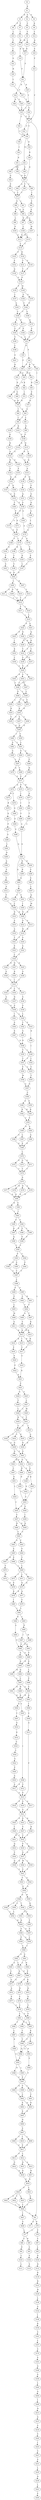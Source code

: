 strict digraph  {
	S0 -> S1 [ label = K ];
	S1 -> S2 [ label = A ];
	S1 -> S3 [ label = D ];
	S1 -> S4 [ label = S ];
	S2 -> S5 [ label = V ];
	S3 -> S6 [ label = F ];
	S3 -> S7 [ label = Y ];
	S4 -> S8 [ label = K ];
	S5 -> S9 [ label = V ];
	S6 -> S10 [ label = L ];
	S7 -> S11 [ label = I ];
	S8 -> S12 [ label = Y ];
	S9 -> S13 [ label = W ];
	S9 -> S14 [ label = L ];
	S10 -> S15 [ label = Y ];
	S11 -> S13 [ label = W ];
	S12 -> S16 [ label = N ];
	S13 -> S17 [ label = D ];
	S13 -> S18 [ label = E ];
	S14 -> S17 [ label = D ];
	S15 -> S19 [ label = I ];
	S16 -> S20 [ label = S ];
	S17 -> S21 [ label = F ];
	S18 -> S21 [ label = F ];
	S19 -> S22 [ label = G ];
	S20 -> S23 [ label = F ];
	S21 -> S24 [ label = R ];
	S21 -> S25 [ label = K ];
	S22 -> S26 [ label = H ];
	S23 -> S27 [ label = F ];
	S24 -> S28 [ label = N ];
	S24 -> S29 [ label = V ];
	S25 -> S30 [ label = Y ];
	S26 -> S31 [ label = L ];
	S27 -> S32 [ label = P ];
	S27 -> S33 [ label = L ];
	S27 -> S34 [ label = V ];
	S28 -> S35 [ label = L ];
	S29 -> S35 [ label = L ];
	S30 -> S36 [ label = V ];
	S30 -> S35 [ label = L ];
	S31 -> S37 [ label = F ];
	S32 -> S38 [ label = R ];
	S33 -> S39 [ label = D ];
	S33 -> S40 [ label = F ];
	S34 -> S41 [ label = R ];
	S34 -> S42 [ label = Q ];
	S35 -> S43 [ label = L ];
	S35 -> S27 [ label = F ];
	S36 -> S27 [ label = F ];
	S37 -> S30 [ label = Y ];
	S38 -> S44 [ label = I ];
	S39 -> S45 [ label = P ];
	S40 -> S45 [ label = P ];
	S40 -> S46 [ label = A ];
	S40 -> S47 [ label = D ];
	S41 -> S48 [ label = D ];
	S41 -> S49 [ label = S ];
	S42 -> S50 [ label = R ];
	S43 -> S34 [ label = V ];
	S44 -> S51 [ label = K ];
	S45 -> S52 [ label = R ];
	S45 -> S53 [ label = S ];
	S46 -> S54 [ label = I ];
	S47 -> S55 [ label = D ];
	S48 -> S56 [ label = G ];
	S49 -> S57 [ label = N ];
	S50 -> S57 [ label = N ];
	S51 -> S58 [ label = N ];
	S52 -> S59 [ label = H ];
	S53 -> S60 [ label = D ];
	S54 -> S61 [ label = L ];
	S55 -> S62 [ label = K ];
	S55 -> S60 [ label = D ];
	S56 -> S63 [ label = P ];
	S57 -> S64 [ label = A ];
	S57 -> S65 [ label = T ];
	S57 -> S66 [ label = C ];
	S58 -> S57 [ label = N ];
	S59 -> S67 [ label = P ];
	S60 -> S68 [ label = K ];
	S60 -> S69 [ label = V ];
	S61 -> S70 [ label = D ];
	S61 -> S71 [ label = G ];
	S62 -> S72 [ label = I ];
	S63 -> S73 [ label = T ];
	S64 -> S73 [ label = T ];
	S65 -> S73 [ label = T ];
	S66 -> S74 [ label = I ];
	S67 -> S75 [ label = K ];
	S68 -> S76 [ label = R ];
	S69 -> S76 [ label = R ];
	S70 -> S77 [ label = L ];
	S70 -> S78 [ label = F ];
	S72 -> S76 [ label = R ];
	S73 -> S80 [ label = S ];
	S73 -> S81 [ label = L ];
	S74 -> S82 [ label = V ];
	S75 -> S83 [ label = A ];
	S76 -> S84 [ label = I ];
	S76 -> S83 [ label = A ];
	S77 -> S85 [ label = R ];
	S77 -> S86 [ label = C ];
	S78 -> S87 [ label = Y ];
	S80 -> S88 [ label = D ];
	S80 -> S89 [ label = G ];
	S81 -> S89 [ label = G ];
	S82 -> S90 [ label = E ];
	S83 -> S91 [ label = L ];
	S83 -> S92 [ label = I ];
	S84 -> S92 [ label = I ];
	S85 -> S93 [ label = C ];
	S86 -> S94 [ label = P ];
	S87 -> S95 [ label = L ];
	S88 -> S96 [ label = L ];
	S89 -> S97 [ label = N ];
	S89 -> S98 [ label = A ];
	S90 -> S97 [ label = N ];
	S91 -> S99 [ label = E ];
	S92 -> S100 [ label = T ];
	S92 -> S101 [ label = K ];
	S93 -> S102 [ label = S ];
	S94 -> S103 [ label = L ];
	S95 -> S104 [ label = D ];
	S96 -> S105 [ label = P ];
	S97 -> S106 [ label = L ];
	S98 -> S107 [ label = M ];
	S99 -> S108 [ label = F ];
	S100 -> S109 [ label = E ];
	S101 -> S108 [ label = F ];
	S102 -> S110 [ label = S ];
	S103 -> S111 [ label = L ];
	S104 -> S112 [ label = N ];
	S105 -> S113 [ label = E ];
	S106 -> S114 [ label = L ];
	S106 -> S113 [ label = E ];
	S107 -> S113 [ label = E ];
	S108 -> S115 [ label = H ];
	S108 -> S116 [ label = K ];
	S109 -> S117 [ label = R ];
	S112 -> S118 [ label = R ];
	S113 -> S119 [ label = L ];
	S114 -> S119 [ label = L ];
	S115 -> S120 [ label = L ];
	S115 -> S121 [ label = R ];
	S116 -> S122 [ label = A ];
	S117 -> S122 [ label = A ];
	S118 -> S123 [ label = R ];
	S119 -> S124 [ label = H ];
	S119 -> S125 [ label = F ];
	S120 -> S126 [ label = Q ];
	S121 -> S126 [ label = Q ];
	S122 -> S127 [ label = R ];
	S122 -> S128 [ label = E ];
	S123 -> S129 [ label = H ];
	S124 -> S130 [ label = S ];
	S124 -> S131 [ label = T ];
	S125 -> S132 [ label = F ];
	S126 -> S133 [ label = A ];
	S127 -> S134 [ label = V ];
	S128 -> S135 [ label = F ];
	S129 -> S136 [ label = L ];
	S130 -> S137 [ label = T ];
	S131 -> S137 [ label = T ];
	S132 -> S138 [ label = Q ];
	S133 -> S139 [ label = P ];
	S133 -> S140 [ label = H ];
	S134 -> S141 [ label = Q ];
	S135 -> S141 [ label = Q ];
	S136 -> S142 [ label = A ];
	S137 -> S143 [ label = P ];
	S138 -> S143 [ label = P ];
	S139 -> S144 [ label = V ];
	S140 -> S145 [ label = P ];
	S141 -> S146 [ label = E ];
	S141 -> S147 [ label = T ];
	S142 -> S148 [ label = I ];
	S143 -> S149 [ label = W ];
	S143 -> S150 [ label = F ];
	S144 -> S151 [ label = Q ];
	S145 -> S152 [ label = G ];
	S146 -> S153 [ label = S ];
	S147 -> S153 [ label = S ];
	S148 -> S154 [ label = K ];
	S149 -> S155 [ label = S ];
	S149 -> S156 [ label = G ];
	S150 -> S157 [ label = I ];
	S151 -> S158 [ label = S ];
	S152 -> S159 [ label = Q ];
	S153 -> S158 [ label = S ];
	S153 -> S160 [ label = T ];
	S154 -> S161 [ label = V ];
	S155 -> S162 [ label = S ];
	S156 -> S162 [ label = S ];
	S157 -> S163 [ label = A ];
	S158 -> S164 [ label = G ];
	S158 -> S165 [ label = P ];
	S159 -> S166 [ label = A ];
	S160 -> S165 [ label = P ];
	S161 -> S167 [ label = L ];
	S162 -> S168 [ label = V ];
	S162 -> S169 [ label = C ];
	S163 -> S169 [ label = C ];
	S164 -> S170 [ label = A ];
	S165 -> S171 [ label = E ];
	S165 -> S172 [ label = S ];
	S166 -> S173 [ label = L ];
	S167 -> S174 [ label = C ];
	S168 -> S175 [ label = Q ];
	S169 -> S176 [ label = L ];
	S169 -> S177 [ label = E ];
	S170 -> S178 [ label = S ];
	S170 -> S179 [ label = I ];
	S171 -> S180 [ label = F ];
	S172 -> S180 [ label = F ];
	S173 -> S170 [ label = A ];
	S174 -> S181 [ label = S ];
	S175 -> S182 [ label = A ];
	S176 -> S183 [ label = C ];
	S177 -> S184 [ label = P ];
	S177 -> S183 [ label = C ];
	S178 -> S185 [ label = V ];
	S179 -> S186 [ label = R ];
	S179 -> S187 [ label = L ];
	S180 -> S179 [ label = I ];
	S180 -> S188 [ label = V ];
	S181 -> S189 [ label = G ];
	S182 -> S33 [ label = L ];
	S183 -> S190 [ label = V ];
	S183 -> S33 [ label = L ];
	S184 -> S33 [ label = L ];
	S185 -> S191 [ label = E ];
	S186 -> S192 [ label = Y ];
	S187 -> S193 [ label = K ];
	S188 -> S194 [ label = E ];
	S189 -> S195 [ label = S ];
	S190 -> S196 [ label = L ];
	S191 -> S197 [ label = L ];
	S192 -> S198 [ label = V ];
	S193 -> S197 [ label = L ];
	S194 -> S199 [ label = V ];
	S195 -> S200 [ label = L ];
	S196 -> S201 [ label = S ];
	S197 -> S202 [ label = D ];
	S198 -> S202 [ label = D ];
	S199 -> S203 [ label = S ];
	S200 -> S204 [ label = G ];
	S201 -> S205 [ label = K ];
	S202 -> S206 [ label = L ];
	S202 -> S207 [ label = H ];
	S203 -> S202 [ label = D ];
	S204 -> S208 [ label = I ];
	S205 -> S55 [ label = D ];
	S206 -> S209 [ label = D ];
	S206 -> S210 [ label = H ];
	S206 -> S211 [ label = A ];
	S207 -> S212 [ label = Y ];
	S208 -> S213 [ label = N ];
	S209 -> S214 [ label = T ];
	S210 -> S214 [ label = T ];
	S211 -> S214 [ label = T ];
	S212 -> S214 [ label = T ];
	S213 -> S215 [ label = G ];
	S214 -> S216 [ label = L ];
	S214 -> S217 [ label = Y ];
	S215 -> S218 [ label = S ];
	S216 -> S219 [ label = L ];
	S217 -> S219 [ label = L ];
	S218 -> S220 [ label = V ];
	S219 -> S221 [ label = S ];
	S219 -> S222 [ label = E ];
	S220 -> S223 [ label = I ];
	S221 -> S224 [ label = Q ];
	S222 -> S225 [ label = F ];
	S222 -> S226 [ label = D ];
	S223 -> S227 [ label = C ];
	S224 -> S228 [ label = Q ];
	S224 -> S229 [ label = K ];
	S225 -> S230 [ label = I ];
	S226 -> S229 [ label = K ];
	S227 -> S231 [ label = S ];
	S228 -> S232 [ label = Y ];
	S229 -> S232 [ label = Y ];
	S229 -> S233 [ label = C ];
	S230 -> S234 [ label = K ];
	S231 -> S235 [ label = L ];
	S232 -> S236 [ label = S ];
	S232 -> S237 [ label = T ];
	S233 -> S236 [ label = S ];
	S234 -> S238 [ label = L ];
	S235 -> S239 [ label = D ];
	S236 -> S240 [ label = G ];
	S237 -> S240 [ label = G ];
	S238 -> S240 [ label = G ];
	S239 -> S241 [ label = L ];
	S240 -> S242 [ label = A ];
	S240 -> S243 [ label = V ];
	S240 -> S244 [ label = D ];
	S241 -> S245 [ label = F ];
	S242 -> S246 [ label = V ];
	S243 -> S247 [ label = I ];
	S243 -> S246 [ label = V ];
	S244 -> S246 [ label = V ];
	S246 -> S248 [ label = E ];
	S246 -> S249 [ label = L ];
	S247 -> S249 [ label = L ];
	S248 -> S250 [ label = L ];
	S248 -> S251 [ label = V ];
	S249 -> S251 [ label = V ];
	S249 -> S252 [ label = I ];
	S250 -> S253 [ label = R ];
	S251 -> S254 [ label = K ];
	S252 -> S254 [ label = K ];
	S253 -> S255 [ label = V ];
	S254 -> S255 [ label = V ];
	S254 -> S256 [ label = C ];
	S254 -> S257 [ label = A ];
	S255 -> S258 [ label = Q ];
	S256 -> S258 [ label = Q ];
	S257 -> S258 [ label = Q ];
	S258 -> S259 [ label = V ];
	S258 -> S260 [ label = I ];
	S259 -> S261 [ label = L ];
	S260 -> S261 [ label = L ];
	S260 -> S262 [ label = A ];
	S261 -> S263 [ label = A ];
	S261 -> S264 [ label = E ];
	S262 -> S265 [ label = G ];
	S263 -> S266 [ label = F ];
	S264 -> S267 [ label = L ];
	S265 -> S267 [ label = L ];
	S266 -> S268 [ label = H ];
	S267 -> S269 [ label = V ];
	S267 -> S270 [ label = Q ];
	S268 -> S271 [ label = F ];
	S269 -> S271 [ label = F ];
	S270 -> S271 [ label = F ];
	S271 -> S272 [ label = Q ];
	S271 -> S273 [ label = H ];
	S271 -> S274 [ label = P ];
	S272 -> S275 [ label = H ];
	S272 -> S276 [ label = C ];
	S273 -> S277 [ label = A ];
	S274 -> S278 [ label = I ];
	S275 -> S279 [ label = R ];
	S276 -> S280 [ label = G ];
	S277 -> S281 [ label = T ];
	S278 -> S282 [ label = I ];
	S279 -> S283 [ label = Q ];
	S280 -> S284 [ label = S ];
	S281 -> S285 [ label = T ];
	S282 -> S286 [ label = V ];
	S283 -> S287 [ label = P ];
	S284 -> S288 [ label = S ];
	S285 -> S289 [ label = A ];
	S286 -> S289 [ label = A ];
	S287 -> S290 [ label = S ];
	S288 -> S291 [ label = Q ];
	S289 -> S291 [ label = Q ];
	S290 -> S292 [ label = L ];
	S291 -> S293 [ label = Q ];
	S291 -> S294 [ label = N ];
	S291 -> S295 [ label = K ];
	S292 -> S296 [ label = N ];
	S293 -> S297 [ label = I ];
	S294 -> S298 [ label = V ];
	S295 -> S299 [ label = R ];
	S296 -> S300 [ label = A ];
	S297 -> S301 [ label = V ];
	S297 -> S302 [ label = T ];
	S298 -> S303 [ label = S ];
	S299 -> S293 [ label = Q ];
	S300 -> S304 [ label = P ];
	S301 -> S305 [ label = I ];
	S302 -> S306 [ label = L ];
	S303 -> S307 [ label = L ];
	S304 -> S308 [ label = P ];
	S305 -> S309 [ label = N ];
	S306 -> S310 [ label = D ];
	S306 -> S309 [ label = N ];
	S307 -> S311 [ label = Q ];
	S308 -> S312 [ label = A ];
	S309 -> S313 [ label = A ];
	S309 -> S314 [ label = G ];
	S310 -> S315 [ label = S ];
	S311 -> S316 [ label = M ];
	S312 -> S317 [ label = P ];
	S313 -> S318 [ label = H ];
	S314 -> S318 [ label = H ];
	S315 -> S319 [ label = A ];
	S316 -> S309 [ label = N ];
	S317 -> S306 [ label = L ];
	S318 -> S320 [ label = S ];
	S318 -> S321 [ label = T ];
	S319 -> S321 [ label = T ];
	S320 -> S322 [ label = S ];
	S321 -> S323 [ label = P ];
	S322 -> S324 [ label = L ];
	S323 -> S324 [ label = L ];
	S324 -> S325 [ label = D ];
	S324 -> S326 [ label = K ];
	S324 -> S327 [ label = Q ];
	S325 -> S328 [ label = G ];
	S326 -> S329 [ label = S ];
	S327 -> S330 [ label = R ];
	S328 -> S331 [ label = I ];
	S329 -> S331 [ label = I ];
	S330 -> S331 [ label = I ];
	S331 -> S332 [ label = V ];
	S331 -> S333 [ label = F ];
	S331 -> S334 [ label = L ];
	S332 -> S335 [ label = A ];
	S333 -> S336 [ label = S ];
	S334 -> S337 [ label = N ];
	S335 -> S338 [ label = A ];
	S336 -> S339 [ label = S ];
	S337 -> S338 [ label = A ];
	S338 -> S340 [ label = L ];
	S338 -> S341 [ label = I ];
	S339 -> S340 [ label = L ];
	S340 -> S342 [ label = T ];
	S340 -> S343 [ label = P ];
	S341 -> S344 [ label = S ];
	S342 -> S345 [ label = G ];
	S343 -> S346 [ label = N ];
	S344 -> S347 [ label = E ];
	S345 -> S348 [ label = D ];
	S346 -> S349 [ label = I ];
	S347 -> S348 [ label = D ];
	S348 -> S350 [ label = V ];
	S348 -> S349 [ label = I ];
	S349 -> S351 [ label = T ];
	S349 -> S352 [ label = I ];
	S350 -> S351 [ label = T ];
	S351 -> S353 [ label = Y ];
	S351 -> S354 [ label = F ];
	S352 -> S353 [ label = Y ];
	S353 -> S355 [ label = T ];
	S354 -> S356 [ label = M ];
	S355 -> S357 [ label = G ];
	S356 -> S357 [ label = G ];
	S357 -> S358 [ label = C ];
	S358 -> S359 [ label = G ];
	S358 -> S360 [ label = A ];
	S359 -> S361 [ label = R ];
	S360 -> S362 [ label = K ];
	S360 -> S361 [ label = R ];
	S361 -> S363 [ label = C ];
	S362 -> S363 [ label = C ];
	S363 -> S364 [ label = A ];
	S363 -> S365 [ label = G ];
	S364 -> S366 [ label = A ];
	S365 -> S367 [ label = L ];
	S365 -> S368 [ label = S ];
	S366 -> S369 [ label = E ];
	S367 -> S369 [ label = E ];
	S368 -> S369 [ label = E ];
	S369 -> S370 [ label = L ];
	S370 -> S371 [ label = D ];
	S370 -> S372 [ label = E ];
	S370 -> S373 [ label = G ];
	S371 -> S374 [ label = T ];
	S372 -> S374 [ label = T ];
	S373 -> S374 [ label = T ];
	S374 -> S375 [ label = D ];
	S375 -> S376 [ label = A ];
	S375 -> S377 [ label = E ];
	S375 -> S378 [ label = R ];
	S375 -> S379 [ label = D ];
	S376 -> S380 [ label = N ];
	S377 -> S380 [ label = N ];
	S378 -> S380 [ label = N ];
	S379 -> S380 [ label = N ];
	S380 -> S381 [ label = G ];
	S380 -> S382 [ label = K ];
	S381 -> S383 [ label = I ];
	S382 -> S383 [ label = I ];
	S383 -> S384 [ label = Y ];
	S383 -> S385 [ label = F ];
	S384 -> S386 [ label = L ];
	S384 -> S387 [ label = K ];
	S384 -> S388 [ label = S ];
	S385 -> S387 [ label = K ];
	S386 -> S389 [ label = P ];
	S387 -> S390 [ label = Q ];
	S388 -> S389 [ label = P ];
	S389 -> S391 [ label = C ];
	S390 -> S391 [ label = C ];
	S391 -> S392 [ label = Y ];
	S391 -> S393 [ label = F ];
	S392 -> S394 [ label = P ];
	S393 -> S395 [ label = S ];
	S393 -> S396 [ label = A ];
	S394 -> S397 [ label = C ];
	S395 -> S397 [ label = C ];
	S396 -> S397 [ label = C ];
	S397 -> S398 [ label = L ];
	S398 -> S399 [ label = P ];
	S398 -> S400 [ label = F ];
	S399 -> S401 [ label = H ];
	S399 -> S402 [ label = C ];
	S400 -> S403 [ label = F ];
	S401 -> S404 [ label = T ];
	S402 -> S404 [ label = T ];
	S403 -> S405 [ label = L ];
	S404 -> S406 [ label = A ];
	S404 -> S407 [ label = T ];
	S405 -> S408 [ label = M ];
	S406 -> S409 [ label = V ];
	S407 -> S410 [ label = K ];
	S408 -> S411 [ label = G ];
	S409 -> S412 [ label = R ];
	S409 -> S413 [ label = K ];
	S410 -> S413 [ label = K ];
	S411 -> S413 [ label = K ];
	S412 -> S414 [ label = R ];
	S413 -> S415 [ label = I ];
	S413 -> S414 [ label = R ];
	S413 -> S416 [ label = K ];
	S414 -> S417 [ label = Y ];
	S415 -> S417 [ label = Y ];
	S416 -> S418 [ label = F ];
	S417 -> S419 [ label = Y ];
	S418 -> S420 [ label = F ];
	S419 -> S421 [ label = R ];
	S420 -> S422 [ label = F ];
	S421 -> S423 [ label = P ];
	S422 -> S421 [ label = R ];
	S423 -> S424 [ label = G ];
	S423 -> S425 [ label = A ];
	S424 -> S426 [ label = V ];
	S425 -> S427 [ label = L ];
	S426 -> S428 [ label = L ];
	S427 -> S429 [ label = M ];
	S427 -> S428 [ label = L ];
	S428 -> S430 [ label = R ];
	S428 -> S431 [ label = T ];
	S429 -> S431 [ label = T ];
	S430 -> S432 [ label = V ];
	S431 -> S433 [ label = I ];
	S431 -> S432 [ label = V ];
	S432 -> S434 [ label = C ];
	S432 -> S435 [ label = K ];
	S432 -> S436 [ label = V ];
	S433 -> S437 [ label = A ];
	S434 -> S438 [ label = G ];
	S435 -> S439 [ label = D ];
	S436 -> S438 [ label = G ];
	S437 -> S439 [ label = D ];
	S438 -> S440 [ label = Q ];
	S438 -> S441 [ label = G ];
	S439 -> S441 [ label = G ];
	S440 -> S442 [ label = G ];
	S441 -> S443 [ label = L ];
	S441 -> S444 [ label = D ];
	S441 -> S442 [ label = G ];
	S442 -> S445 [ label = S ];
	S442 -> S446 [ label = H ];
	S443 -> S445 [ label = S ];
	S444 -> S447 [ label = C ];
	S445 -> S448 [ label = S ];
	S445 -> S449 [ label = K ];
	S446 -> S450 [ label = N ];
	S447 -> S451 [ label = E ];
	S448 -> S452 [ label = Q ];
	S449 -> S453 [ label = V ];
	S450 -> S453 [ label = V ];
	S451 -> S454 [ label = L ];
	S452 -> S453 [ label = V ];
	S453 -> S455 [ label = C ];
	S453 -> S456 [ label = S ];
	S454 -> S455 [ label = C ];
	S455 -> S457 [ label = V ];
	S456 -> S458 [ label = I ];
	S457 -> S459 [ label = Q ];
	S457 -> S460 [ label = H ];
	S458 -> S459 [ label = Q ];
	S459 -> S461 [ label = V ];
	S460 -> S461 [ label = V ];
	S461 -> S462 [ label = P ];
	S461 -> S463 [ label = G ];
	S462 -> S464 [ label = P ];
	S463 -> S465 [ label = S ];
	S464 -> S466 [ label = V ];
	S465 -> S467 [ label = K ];
	S465 -> S468 [ label = E ];
	S466 -> S469 [ label = L ];
	S467 -> S470 [ label = V ];
	S468 -> S469 [ label = L ];
	S469 -> S471 [ label = L ];
	S469 -> S472 [ label = V ];
	S469 -> S473 [ label = I ];
	S470 -> S474 [ label = M ];
	S471 -> S475 [ label = Q ];
	S472 -> S475 [ label = Q ];
	S473 -> S476 [ label = E ];
	S474 -> S476 [ label = E ];
	S475 -> S477 [ label = Q ];
	S475 -> S478 [ label = K ];
	S476 -> S478 [ label = K ];
	S477 -> S479 [ label = V ];
	S478 -> S480 [ label = I ];
	S479 -> S481 [ label = L ];
	S480 -> S481 [ label = L ];
	S481 -> S482 [ label = E ];
	S481 -> S483 [ label = L ];
	S482 -> S484 [ label = A ];
	S483 -> S485 [ label = N ];
	S484 -> S486 [ label = P ];
	S485 -> S487 [ label = I ];
	S485 -> S488 [ label = M ];
	S486 -> S489 [ label = P ];
	S486 -> S490 [ label = A ];
	S487 -> S491 [ label = S ];
	S487 -> S486 [ label = P ];
	S488 -> S486 [ label = P ];
	S489 -> S492 [ label = D ];
	S489 -> S493 [ label = E ];
	S490 -> S492 [ label = D ];
	S491 -> S489 [ label = P ];
	S492 -> S494 [ label = Q ];
	S492 -> S495 [ label = W ];
	S493 -> S496 [ label = L ];
	S494 -> S497 [ label = L ];
	S495 -> S497 [ label = L ];
	S496 -> S498 [ label = P ];
	S497 -> S499 [ label = H ];
	S497 -> S500 [ label = S ];
	S497 -> S501 [ label = N ];
	S498 -> S500 [ label = S ];
	S499 -> S502 [ label = R ];
	S500 -> S502 [ label = R ];
	S500 -> S503 [ label = K ];
	S501 -> S502 [ label = R ];
	S502 -> S504 [ label = S ];
	S502 -> S505 [ label = V ];
	S503 -> S506 [ label = I ];
	S504 -> S507 [ label = T ];
	S505 -> S508 [ label = I ];
	S506 -> S509 [ label = V ];
	S507 -> S510 [ label = G ];
	S508 -> S511 [ label = A ];
	S508 -> S512 [ label = V ];
	S509 -> S513 [ label = G ];
	S510 -> S514 [ label = E ];
	S511 -> S515 [ label = P ];
	S512 -> S515 [ label = P ];
	S513 -> S515 [ label = P ];
	S514 -> S516 [ label = V ];
	S515 -> S517 [ label = G ];
	S515 -> S518 [ label = P ];
	S515 -> S519 [ label = S ];
	S516 -> S520 [ label = C ];
	S517 -> S521 [ label = S ];
	S518 -> S521 [ label = S ];
	S519 -> S521 [ label = S ];
	S520 -> S522 [ label = S ];
	S521 -> S523 [ label = E ];
	S521 -> S524 [ label = D ];
	S521 -> S525 [ label = G ];
	S522 -> S526 [ label = P ];
	S523 -> S527 [ label = V ];
	S524 -> S528 [ label = R ];
	S525 -> S529 [ label = I ];
	S526 -> S530 [ label = A ];
	S527 -> S531 [ label = K ];
	S527 -> S532 [ label = T ];
	S528 -> S532 [ label = T ];
	S529 -> S532 [ label = T ];
	S530 -> S511 [ label = A ];
	S531 -> S533 [ label = Q ];
	S532 -> S534 [ label = Y ];
	S532 -> S535 [ label = F ];
	S533 -> S536 [ label = V ];
	S534 -> S537 [ label = G ];
	S535 -> S537 [ label = G ];
	S536 -> S538 [ label = Q ];
	S537 -> S539 [ label = L ];
	S537 -> S538 [ label = Q ];
	S537 -> S540 [ label = M ];
	S538 -> S541 [ label = V ];
	S539 -> S541 [ label = V ];
	S540 -> S541 [ label = V ];
	S541 -> S542 [ label = A ];
	S541 -> S543 [ label = V ];
	S542 -> S544 [ label = A ];
	S543 -> S544 [ label = A ];
	S544 -> S545 [ label = R ];
	S544 -> S546 [ label = D ];
	S545 -> S547 [ label = K ];
	S546 -> S548 [ label = V ];
	S546 -> S549 [ label = T ];
	S546 -> S550 [ label = L ];
	S547 -> S551 [ label = I ];
	S548 -> S552 [ label = L ];
	S549 -> S553 [ label = C ];
	S550 -> S552 [ label = L ];
	S551 -> S554 [ label = H ];
	S552 -> S554 [ label = H ];
	S553 -> S555 [ label = Y ];
	S554 -> S556 [ label = A ];
	S554 -> S557 [ label = S ];
	S555 -> S557 [ label = S ];
	S556 -> S558 [ label = L ];
	S556 -> S559 [ label = F ];
	S557 -> S558 [ label = L ];
	S558 -> S560 [ label = L ];
	S559 -> S560 [ label = L ];
	S560 -> S561 [ label = S ];
	S560 -> S562 [ label = A ];
	S561 -> S563 [ label = L ];
	S561 -> S564 [ label = N ];
	S562 -> S565 [ label = A ];
	S562 -> S563 [ label = L ];
	S563 -> S566 [ label = P ];
	S563 -> S567 [ label = N ];
	S564 -> S566 [ label = P ];
	S565 -> S568 [ label = C ];
	S566 -> S569 [ label = R ];
	S566 -> S570 [ label = S ];
	S567 -> S571 [ label = G ];
	S568 -> S571 [ label = G ];
	S569 -> S572 [ label = K ];
	S570 -> S573 [ label = N ];
	S571 -> S574 [ label = A ];
	S572 -> S575 [ label = E ];
	S573 -> S576 [ label = Y ];
	S574 -> S577 [ label = P ];
	S575 -> S578 [ label = V ];
	S576 -> S579 [ label = C ];
	S577 -> S579 [ label = C ];
	S578 -> S580 [ label = V ];
	S579 -> S580 [ label = V ];
	S579 -> S581 [ label = L ];
	S580 -> S582 [ label = V ];
	S580 -> S583 [ label = L ];
	S581 -> S584 [ label = T ];
	S581 -> S583 [ label = L ];
	S582 -> S585 [ label = T ];
	S583 -> S586 [ label = K ];
	S584 -> S587 [ label = L ];
	S585 -> S588 [ label = V ];
	S586 -> S588 [ label = V ];
	S586 -> S589 [ label = I ];
	S587 -> S590 [ label = R ];
	S588 -> S591 [ label = R ];
	S588 -> S592 [ label = Q ];
	S589 -> S592 [ label = Q ];
	S590 -> S593 [ label = S ];
	S591 -> S594 [ label = S ];
	S592 -> S593 [ label = S ];
	S593 -> S595 [ label = L ];
	S593 -> S596 [ label = H ];
	S594 -> S597 [ label = F ];
	S595 -> S597 [ label = F ];
	S596 -> S597 [ label = F ];
	S597 -> S598 [ label = L ];
	S597 -> S599 [ label = V ];
	S597 -> S600 [ label = Q ];
	S598 -> S601 [ label = C ];
	S599 -> S602 [ label = L ];
	S600 -> S602 [ label = L ];
	S601 -> S603 [ label = D ];
	S602 -> S604 [ label = E ];
	S602 -> S603 [ label = D ];
	S603 -> S605 [ label = E ];
	S604 -> S605 [ label = E ];
	S605 -> S606 [ label = N ];
	S606 -> S607 [ label = S ];
	S607 -> S608 [ label = L ];
	S607 -> S609 [ label = Y ];
	S607 -> S610 [ label = I ];
	S608 -> S611 [ label = P ];
	S609 -> S611 [ label = P ];
	S610 -> S611 [ label = P ];
	S611 -> S612 [ label = L ];
	S611 -> S613 [ label = F ];
	S612 -> S614 [ label = A ];
	S612 -> S615 [ label = Q ];
	S613 -> S616 [ label = G ];
	S614 -> S617 [ label = R ];
	S615 -> S618 [ label = Q ];
	S616 -> S618 [ label = Q ];
	S617 -> S619 [ label = D ];
	S618 -> S619 [ label = D ];
	S619 -> S620 [ label = F ];
	S619 -> S621 [ label = L ];
	S620 -> S622 [ label = T ];
	S620 -> S623 [ label = L ];
	S620 -> S624 [ label = C ];
	S621 -> S625 [ label = S ];
	S622 -> S626 [ label = L ];
	S623 -> S626 [ label = L ];
	S624 -> S626 [ label = L ];
	S625 -> S626 [ label = L ];
	S626 -> S61 [ label = L ];
	S626 -> S627 [ label = I ];
	S627 -> S628 [ label = S ];
	S628 -> S77 [ label = L ];
}
